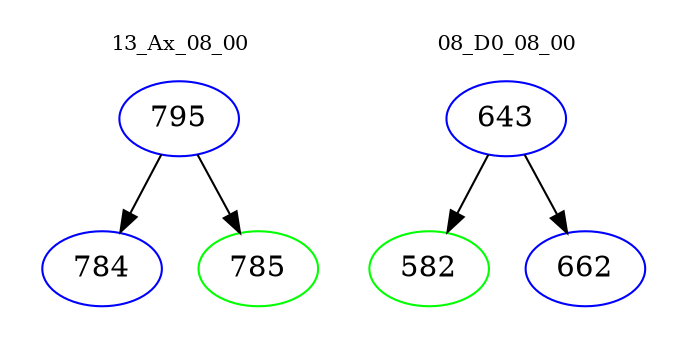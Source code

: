 digraph{
subgraph cluster_0 {
color = white
label = "13_Ax_08_00";
fontsize=10;
T0_795 [label="795", color="blue"]
T0_795 -> T0_784 [color="black"]
T0_784 [label="784", color="blue"]
T0_795 -> T0_785 [color="black"]
T0_785 [label="785", color="green"]
}
subgraph cluster_1 {
color = white
label = "08_D0_08_00";
fontsize=10;
T1_643 [label="643", color="blue"]
T1_643 -> T1_582 [color="black"]
T1_582 [label="582", color="green"]
T1_643 -> T1_662 [color="black"]
T1_662 [label="662", color="blue"]
}
}
